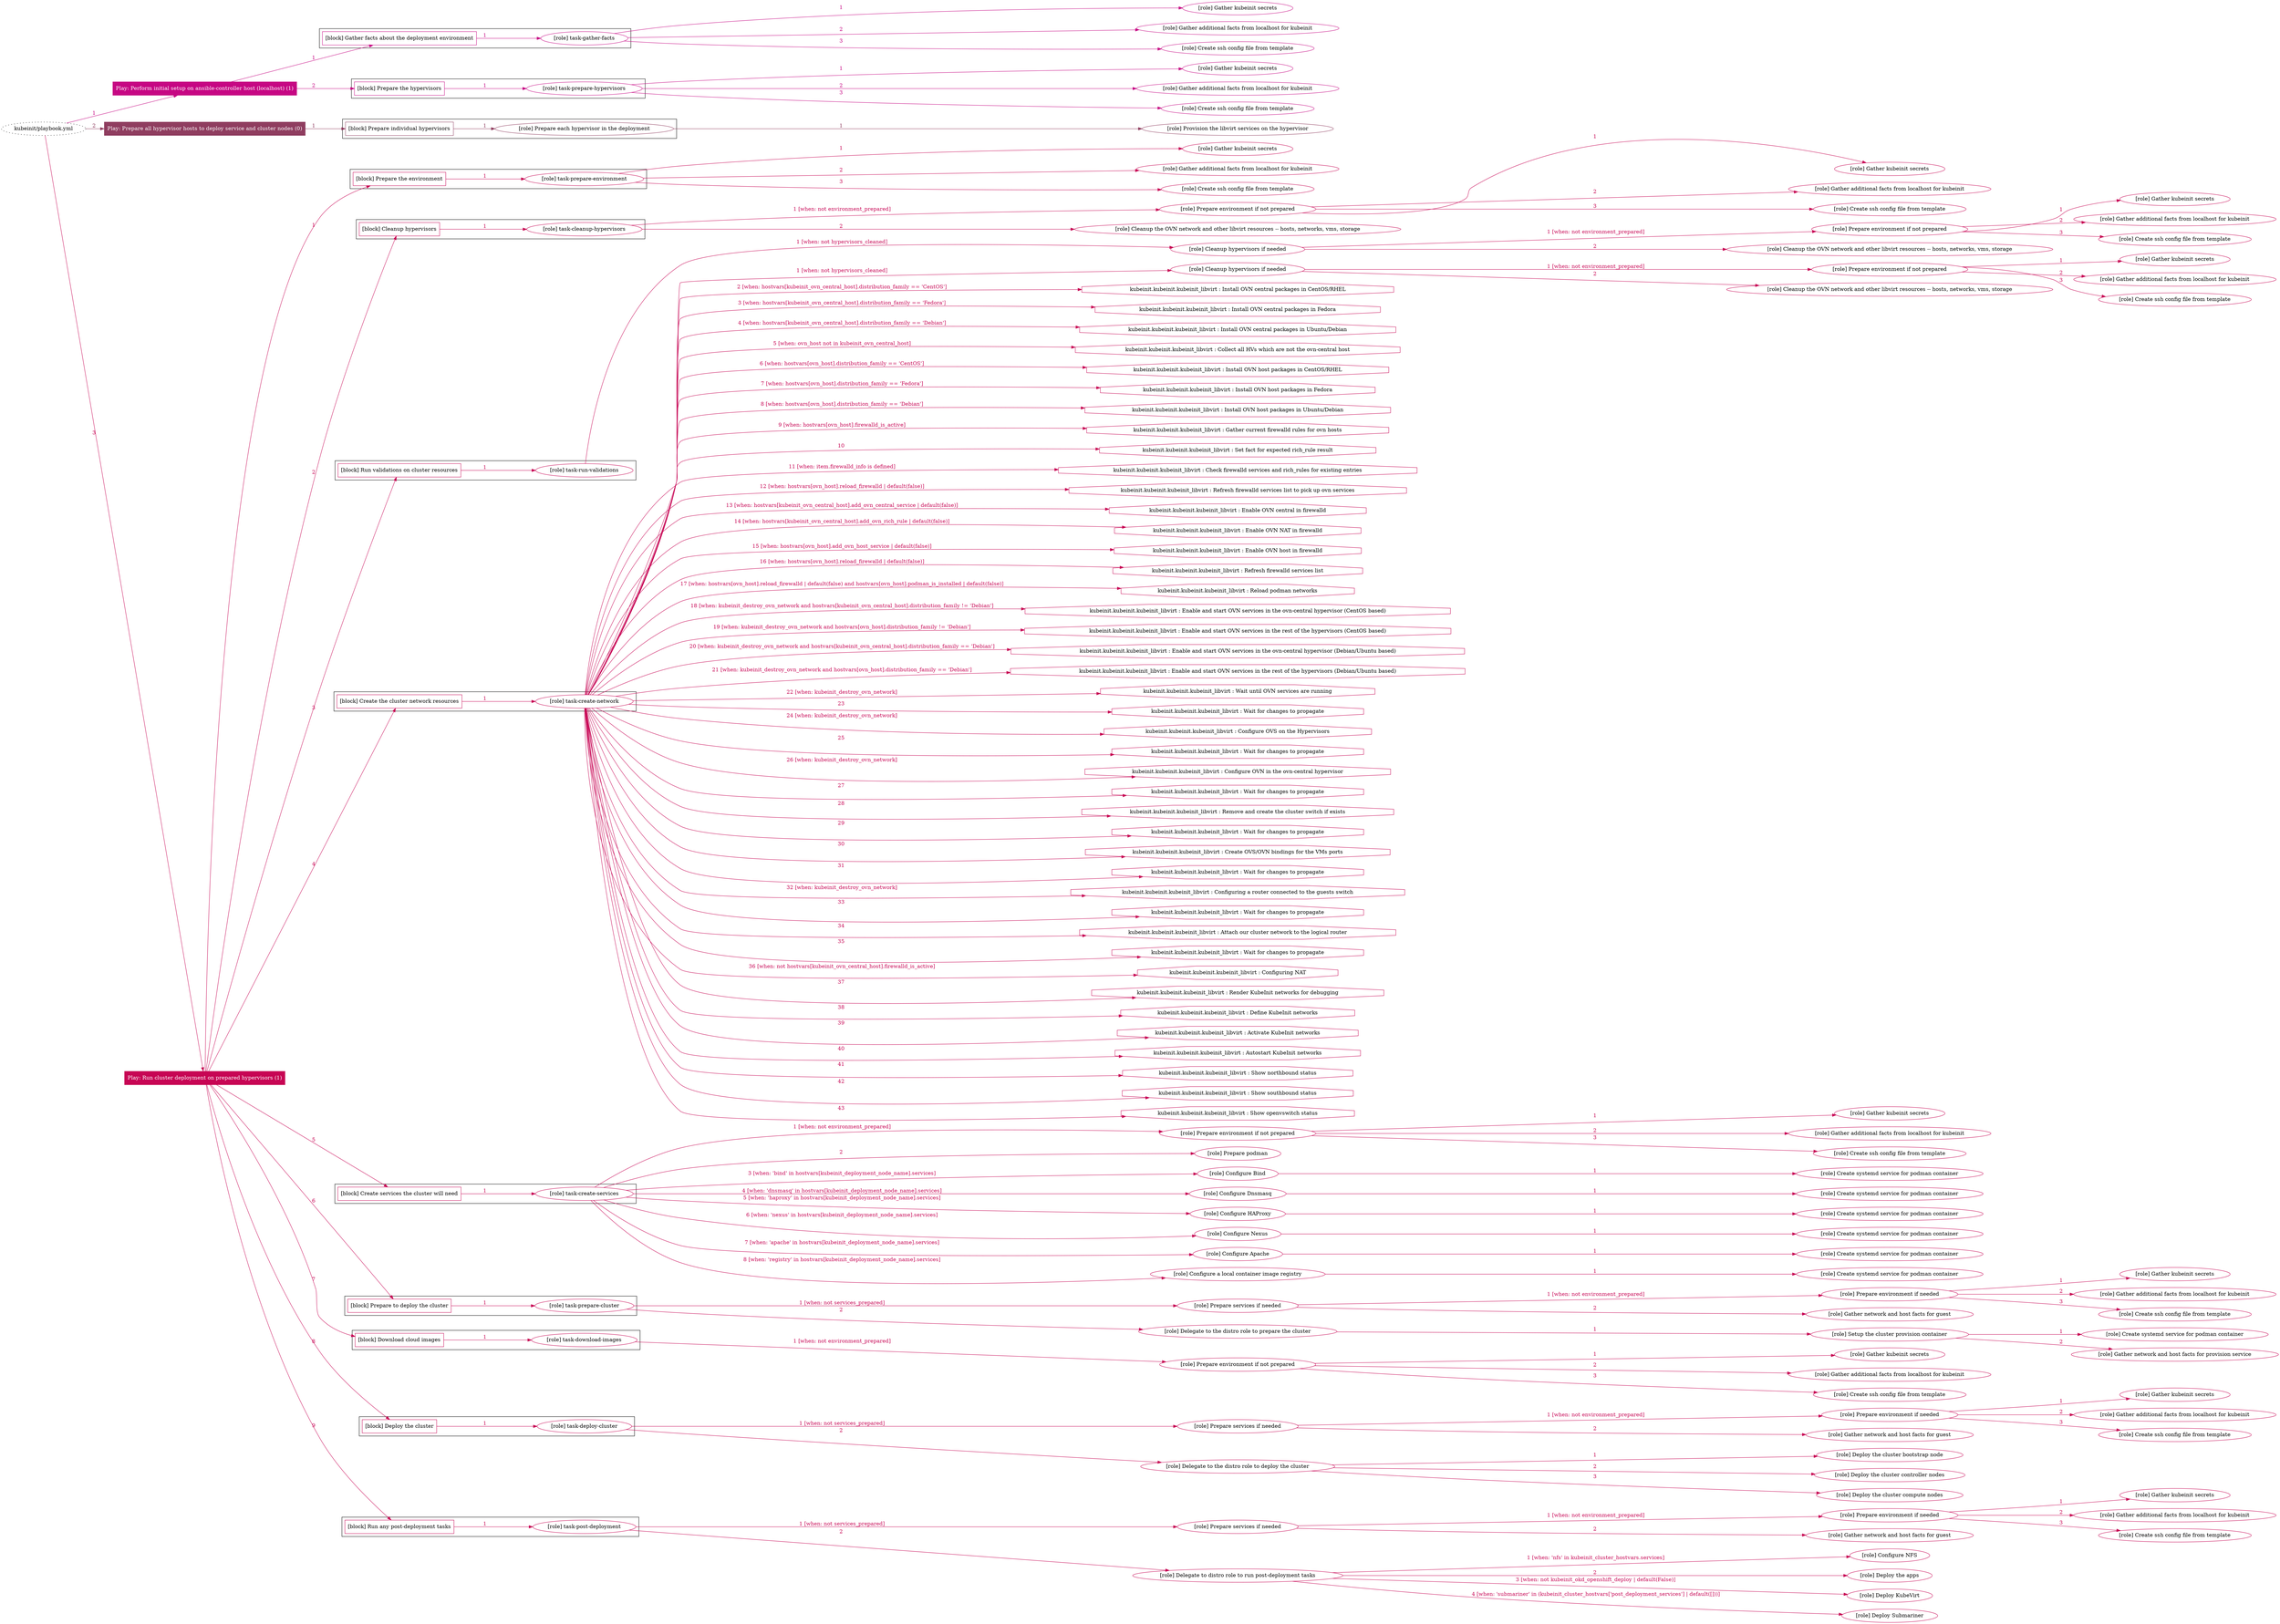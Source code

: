 digraph {
	graph [concentrate=true ordering=in rankdir=LR ratio=fill]
	edge [esep=5 sep=10]
	"kubeinit/playbook.yml" [URL="/home/runner/work/kubeinit/kubeinit/kubeinit/playbook.yml" id=playbook_ac1b9801 style=dotted]
	play_d0b12a57 [label="Play: Perform initial setup on ansible-controller host (localhost) (1)" URL="/home/runner/work/kubeinit/kubeinit/kubeinit/playbook.yml" color="#c60683" fontcolor="#ffffff" id=play_d0b12a57 shape=box style=filled tooltip=localhost]
	"kubeinit/playbook.yml" -> play_d0b12a57 [label="1 " color="#c60683" fontcolor="#c60683" id=edge_84df946f labeltooltip="1 " tooltip="1 "]
	subgraph "Gather kubeinit secrets" {
		role_b77cef1e [label="[role] Gather kubeinit secrets" URL="/home/runner/.ansible/collections/ansible_collections/kubeinit/kubeinit/roles/kubeinit_prepare/tasks/gather_kubeinit_facts.yml" color="#c60683" id=role_b77cef1e tooltip="Gather kubeinit secrets"]
	}
	subgraph "Gather additional facts from localhost for kubeinit" {
		role_5c89a829 [label="[role] Gather additional facts from localhost for kubeinit" URL="/home/runner/.ansible/collections/ansible_collections/kubeinit/kubeinit/roles/kubeinit_prepare/tasks/gather_kubeinit_facts.yml" color="#c60683" id=role_5c89a829 tooltip="Gather additional facts from localhost for kubeinit"]
	}
	subgraph "Create ssh config file from template" {
		role_c2b23705 [label="[role] Create ssh config file from template" URL="/home/runner/.ansible/collections/ansible_collections/kubeinit/kubeinit/roles/kubeinit_prepare/tasks/gather_kubeinit_facts.yml" color="#c60683" id=role_c2b23705 tooltip="Create ssh config file from template"]
	}
	subgraph "task-gather-facts" {
		role_bfc564b8 [label="[role] task-gather-facts" URL="/home/runner/work/kubeinit/kubeinit/kubeinit/playbook.yml" color="#c60683" id=role_bfc564b8 tooltip="task-gather-facts"]
		role_bfc564b8 -> role_b77cef1e [label="1 " color="#c60683" fontcolor="#c60683" id=edge_43caf9cf labeltooltip="1 " tooltip="1 "]
		role_bfc564b8 -> role_5c89a829 [label="2 " color="#c60683" fontcolor="#c60683" id=edge_5a1fa49a labeltooltip="2 " tooltip="2 "]
		role_bfc564b8 -> role_c2b23705 [label="3 " color="#c60683" fontcolor="#c60683" id=edge_e8c2a859 labeltooltip="3 " tooltip="3 "]
	}
	subgraph "Gather kubeinit secrets" {
		role_89b19726 [label="[role] Gather kubeinit secrets" URL="/home/runner/.ansible/collections/ansible_collections/kubeinit/kubeinit/roles/kubeinit_prepare/tasks/gather_kubeinit_facts.yml" color="#c60683" id=role_89b19726 tooltip="Gather kubeinit secrets"]
	}
	subgraph "Gather additional facts from localhost for kubeinit" {
		role_0f21d7bc [label="[role] Gather additional facts from localhost for kubeinit" URL="/home/runner/.ansible/collections/ansible_collections/kubeinit/kubeinit/roles/kubeinit_prepare/tasks/gather_kubeinit_facts.yml" color="#c60683" id=role_0f21d7bc tooltip="Gather additional facts from localhost for kubeinit"]
	}
	subgraph "Create ssh config file from template" {
		role_c80345b7 [label="[role] Create ssh config file from template" URL="/home/runner/.ansible/collections/ansible_collections/kubeinit/kubeinit/roles/kubeinit_prepare/tasks/gather_kubeinit_facts.yml" color="#c60683" id=role_c80345b7 tooltip="Create ssh config file from template"]
	}
	subgraph "task-prepare-hypervisors" {
		role_72e03cfc [label="[role] task-prepare-hypervisors" URL="/home/runner/work/kubeinit/kubeinit/kubeinit/playbook.yml" color="#c60683" id=role_72e03cfc tooltip="task-prepare-hypervisors"]
		role_72e03cfc -> role_89b19726 [label="1 " color="#c60683" fontcolor="#c60683" id=edge_59d12e68 labeltooltip="1 " tooltip="1 "]
		role_72e03cfc -> role_0f21d7bc [label="2 " color="#c60683" fontcolor="#c60683" id=edge_07c539ff labeltooltip="2 " tooltip="2 "]
		role_72e03cfc -> role_c80345b7 [label="3 " color="#c60683" fontcolor="#c60683" id=edge_f49f18ca labeltooltip="3 " tooltip="3 "]
	}
	subgraph "Play: Perform initial setup on ansible-controller host (localhost) (1)" {
		play_d0b12a57 -> block_7f826fd1 [label=1 color="#c60683" fontcolor="#c60683" id=edge_1b9f7bea labeltooltip=1 tooltip=1]
		subgraph cluster_block_7f826fd1 {
			block_7f826fd1 [label="[block] Gather facts about the deployment environment" URL="/home/runner/work/kubeinit/kubeinit/kubeinit/playbook.yml" color="#c60683" id=block_7f826fd1 labeltooltip="Gather facts about the deployment environment" shape=box tooltip="Gather facts about the deployment environment"]
			block_7f826fd1 -> role_bfc564b8 [label="1 " color="#c60683" fontcolor="#c60683" id=edge_f62a1bdd labeltooltip="1 " tooltip="1 "]
		}
		play_d0b12a57 -> block_d531896d [label=2 color="#c60683" fontcolor="#c60683" id=edge_bb837490 labeltooltip=2 tooltip=2]
		subgraph cluster_block_d531896d {
			block_d531896d [label="[block] Prepare the hypervisors" URL="/home/runner/work/kubeinit/kubeinit/kubeinit/playbook.yml" color="#c60683" id=block_d531896d labeltooltip="Prepare the hypervisors" shape=box tooltip="Prepare the hypervisors"]
			block_d531896d -> role_72e03cfc [label="1 " color="#c60683" fontcolor="#c60683" id=edge_401992cf labeltooltip="1 " tooltip="1 "]
		}
	}
	play_b28a6cf7 [label="Play: Prepare all hypervisor hosts to deploy service and cluster nodes (0)" URL="/home/runner/work/kubeinit/kubeinit/kubeinit/playbook.yml" color="#8f3d5f" fontcolor="#ffffff" id=play_b28a6cf7 shape=box style=filled tooltip="Play: Prepare all hypervisor hosts to deploy service and cluster nodes (0)"]
	"kubeinit/playbook.yml" -> play_b28a6cf7 [label="2 " color="#8f3d5f" fontcolor="#8f3d5f" id=edge_8a36cde3 labeltooltip="2 " tooltip="2 "]
	subgraph "Provision the libvirt services on the hypervisor" {
		role_4ad8f46b [label="[role] Provision the libvirt services on the hypervisor" URL="/home/runner/.ansible/collections/ansible_collections/kubeinit/kubeinit/roles/kubeinit_prepare/tasks/prepare_hypervisor.yml" color="#8f3d5f" id=role_4ad8f46b tooltip="Provision the libvirt services on the hypervisor"]
	}
	subgraph "Prepare each hypervisor in the deployment" {
		role_417291c7 [label="[role] Prepare each hypervisor in the deployment" URL="/home/runner/work/kubeinit/kubeinit/kubeinit/playbook.yml" color="#8f3d5f" id=role_417291c7 tooltip="Prepare each hypervisor in the deployment"]
		role_417291c7 -> role_4ad8f46b [label="1 " color="#8f3d5f" fontcolor="#8f3d5f" id=edge_caa7286b labeltooltip="1 " tooltip="1 "]
	}
	subgraph "Play: Prepare all hypervisor hosts to deploy service and cluster nodes (0)" {
		play_b28a6cf7 -> block_b0e48336 [label=1 color="#8f3d5f" fontcolor="#8f3d5f" id=edge_f387224c labeltooltip=1 tooltip=1]
		subgraph cluster_block_b0e48336 {
			block_b0e48336 [label="[block] Prepare individual hypervisors" URL="/home/runner/work/kubeinit/kubeinit/kubeinit/playbook.yml" color="#8f3d5f" id=block_b0e48336 labeltooltip="Prepare individual hypervisors" shape=box tooltip="Prepare individual hypervisors"]
			block_b0e48336 -> role_417291c7 [label="1 " color="#8f3d5f" fontcolor="#8f3d5f" id=edge_eca91053 labeltooltip="1 " tooltip="1 "]
		}
	}
	play_51edae7b [label="Play: Run cluster deployment on prepared hypervisors (1)" URL="/home/runner/work/kubeinit/kubeinit/kubeinit/playbook.yml" color="#c70554" fontcolor="#ffffff" id=play_51edae7b shape=box style=filled tooltip=localhost]
	"kubeinit/playbook.yml" -> play_51edae7b [label="3 " color="#c70554" fontcolor="#c70554" id=edge_1b54b485 labeltooltip="3 " tooltip="3 "]
	subgraph "Gather kubeinit secrets" {
		role_f9e29bc7 [label="[role] Gather kubeinit secrets" URL="/home/runner/.ansible/collections/ansible_collections/kubeinit/kubeinit/roles/kubeinit_prepare/tasks/gather_kubeinit_facts.yml" color="#c70554" id=role_f9e29bc7 tooltip="Gather kubeinit secrets"]
	}
	subgraph "Gather additional facts from localhost for kubeinit" {
		role_4858013f [label="[role] Gather additional facts from localhost for kubeinit" URL="/home/runner/.ansible/collections/ansible_collections/kubeinit/kubeinit/roles/kubeinit_prepare/tasks/gather_kubeinit_facts.yml" color="#c70554" id=role_4858013f tooltip="Gather additional facts from localhost for kubeinit"]
	}
	subgraph "Create ssh config file from template" {
		role_a7b6047c [label="[role] Create ssh config file from template" URL="/home/runner/.ansible/collections/ansible_collections/kubeinit/kubeinit/roles/kubeinit_prepare/tasks/gather_kubeinit_facts.yml" color="#c70554" id=role_a7b6047c tooltip="Create ssh config file from template"]
	}
	subgraph "task-prepare-environment" {
		role_c6cb273f [label="[role] task-prepare-environment" URL="/home/runner/work/kubeinit/kubeinit/kubeinit/playbook.yml" color="#c70554" id=role_c6cb273f tooltip="task-prepare-environment"]
		role_c6cb273f -> role_f9e29bc7 [label="1 " color="#c70554" fontcolor="#c70554" id=edge_d8c02baa labeltooltip="1 " tooltip="1 "]
		role_c6cb273f -> role_4858013f [label="2 " color="#c70554" fontcolor="#c70554" id=edge_43812595 labeltooltip="2 " tooltip="2 "]
		role_c6cb273f -> role_a7b6047c [label="3 " color="#c70554" fontcolor="#c70554" id=edge_e14b9b0d labeltooltip="3 " tooltip="3 "]
	}
	subgraph "Gather kubeinit secrets" {
		role_ed278f45 [label="[role] Gather kubeinit secrets" URL="/home/runner/.ansible/collections/ansible_collections/kubeinit/kubeinit/roles/kubeinit_prepare/tasks/gather_kubeinit_facts.yml" color="#c70554" id=role_ed278f45 tooltip="Gather kubeinit secrets"]
	}
	subgraph "Gather additional facts from localhost for kubeinit" {
		role_c1c32c46 [label="[role] Gather additional facts from localhost for kubeinit" URL="/home/runner/.ansible/collections/ansible_collections/kubeinit/kubeinit/roles/kubeinit_prepare/tasks/gather_kubeinit_facts.yml" color="#c70554" id=role_c1c32c46 tooltip="Gather additional facts from localhost for kubeinit"]
	}
	subgraph "Create ssh config file from template" {
		role_8908bc00 [label="[role] Create ssh config file from template" URL="/home/runner/.ansible/collections/ansible_collections/kubeinit/kubeinit/roles/kubeinit_prepare/tasks/gather_kubeinit_facts.yml" color="#c70554" id=role_8908bc00 tooltip="Create ssh config file from template"]
	}
	subgraph "Prepare environment if not prepared" {
		role_f2e4691a [label="[role] Prepare environment if not prepared" URL="/home/runner/.ansible/collections/ansible_collections/kubeinit/kubeinit/roles/kubeinit_prepare/tasks/cleanup_hypervisors.yml" color="#c70554" id=role_f2e4691a tooltip="Prepare environment if not prepared"]
		role_f2e4691a -> role_ed278f45 [label="1 " color="#c70554" fontcolor="#c70554" id=edge_62883d76 labeltooltip="1 " tooltip="1 "]
		role_f2e4691a -> role_c1c32c46 [label="2 " color="#c70554" fontcolor="#c70554" id=edge_d3e626c9 labeltooltip="2 " tooltip="2 "]
		role_f2e4691a -> role_8908bc00 [label="3 " color="#c70554" fontcolor="#c70554" id=edge_b57d80d1 labeltooltip="3 " tooltip="3 "]
	}
	subgraph "Cleanup the OVN network and other libvirt resources -- hosts, networks, vms, storage" {
		role_f7b16402 [label="[role] Cleanup the OVN network and other libvirt resources -- hosts, networks, vms, storage" URL="/home/runner/.ansible/collections/ansible_collections/kubeinit/kubeinit/roles/kubeinit_prepare/tasks/cleanup_hypervisors.yml" color="#c70554" id=role_f7b16402 tooltip="Cleanup the OVN network and other libvirt resources -- hosts, networks, vms, storage"]
	}
	subgraph "task-cleanup-hypervisors" {
		role_e0145a34 [label="[role] task-cleanup-hypervisors" URL="/home/runner/work/kubeinit/kubeinit/kubeinit/playbook.yml" color="#c70554" id=role_e0145a34 tooltip="task-cleanup-hypervisors"]
		role_e0145a34 -> role_f2e4691a [label="1 [when: not environment_prepared]" color="#c70554" fontcolor="#c70554" id=edge_1679625d labeltooltip="1 [when: not environment_prepared]" tooltip="1 [when: not environment_prepared]"]
		role_e0145a34 -> role_f7b16402 [label="2 " color="#c70554" fontcolor="#c70554" id=edge_c3ab56f5 labeltooltip="2 " tooltip="2 "]
	}
	subgraph "Gather kubeinit secrets" {
		role_881dd644 [label="[role] Gather kubeinit secrets" URL="/home/runner/.ansible/collections/ansible_collections/kubeinit/kubeinit/roles/kubeinit_prepare/tasks/gather_kubeinit_facts.yml" color="#c70554" id=role_881dd644 tooltip="Gather kubeinit secrets"]
	}
	subgraph "Gather additional facts from localhost for kubeinit" {
		role_7929f843 [label="[role] Gather additional facts from localhost for kubeinit" URL="/home/runner/.ansible/collections/ansible_collections/kubeinit/kubeinit/roles/kubeinit_prepare/tasks/gather_kubeinit_facts.yml" color="#c70554" id=role_7929f843 tooltip="Gather additional facts from localhost for kubeinit"]
	}
	subgraph "Create ssh config file from template" {
		role_4b21cb4e [label="[role] Create ssh config file from template" URL="/home/runner/.ansible/collections/ansible_collections/kubeinit/kubeinit/roles/kubeinit_prepare/tasks/gather_kubeinit_facts.yml" color="#c70554" id=role_4b21cb4e tooltip="Create ssh config file from template"]
	}
	subgraph "Prepare environment if not prepared" {
		role_14af357c [label="[role] Prepare environment if not prepared" URL="/home/runner/.ansible/collections/ansible_collections/kubeinit/kubeinit/roles/kubeinit_prepare/tasks/cleanup_hypervisors.yml" color="#c70554" id=role_14af357c tooltip="Prepare environment if not prepared"]
		role_14af357c -> role_881dd644 [label="1 " color="#c70554" fontcolor="#c70554" id=edge_3d001f6c labeltooltip="1 " tooltip="1 "]
		role_14af357c -> role_7929f843 [label="2 " color="#c70554" fontcolor="#c70554" id=edge_d415285a labeltooltip="2 " tooltip="2 "]
		role_14af357c -> role_4b21cb4e [label="3 " color="#c70554" fontcolor="#c70554" id=edge_d1a86d43 labeltooltip="3 " tooltip="3 "]
	}
	subgraph "Cleanup the OVN network and other libvirt resources -- hosts, networks, vms, storage" {
		role_1fd8ff53 [label="[role] Cleanup the OVN network and other libvirt resources -- hosts, networks, vms, storage" URL="/home/runner/.ansible/collections/ansible_collections/kubeinit/kubeinit/roles/kubeinit_prepare/tasks/cleanup_hypervisors.yml" color="#c70554" id=role_1fd8ff53 tooltip="Cleanup the OVN network and other libvirt resources -- hosts, networks, vms, storage"]
	}
	subgraph "Cleanup hypervisors if needed" {
		role_5c3b9816 [label="[role] Cleanup hypervisors if needed" URL="/home/runner/.ansible/collections/ansible_collections/kubeinit/kubeinit/roles/kubeinit_validations/tasks/main.yml" color="#c70554" id=role_5c3b9816 tooltip="Cleanup hypervisors if needed"]
		role_5c3b9816 -> role_14af357c [label="1 [when: not environment_prepared]" color="#c70554" fontcolor="#c70554" id=edge_36b4b911 labeltooltip="1 [when: not environment_prepared]" tooltip="1 [when: not environment_prepared]"]
		role_5c3b9816 -> role_1fd8ff53 [label="2 " color="#c70554" fontcolor="#c70554" id=edge_168c3e55 labeltooltip="2 " tooltip="2 "]
	}
	subgraph "task-run-validations" {
		role_3dff344a [label="[role] task-run-validations" URL="/home/runner/work/kubeinit/kubeinit/kubeinit/playbook.yml" color="#c70554" id=role_3dff344a tooltip="task-run-validations"]
		role_3dff344a -> role_5c3b9816 [label="1 [when: not hypervisors_cleaned]" color="#c70554" fontcolor="#c70554" id=edge_285e5ac5 labeltooltip="1 [when: not hypervisors_cleaned]" tooltip="1 [when: not hypervisors_cleaned]"]
	}
	subgraph "Gather kubeinit secrets" {
		role_d89e9009 [label="[role] Gather kubeinit secrets" URL="/home/runner/.ansible/collections/ansible_collections/kubeinit/kubeinit/roles/kubeinit_prepare/tasks/gather_kubeinit_facts.yml" color="#c70554" id=role_d89e9009 tooltip="Gather kubeinit secrets"]
	}
	subgraph "Gather additional facts from localhost for kubeinit" {
		role_54be5bf7 [label="[role] Gather additional facts from localhost for kubeinit" URL="/home/runner/.ansible/collections/ansible_collections/kubeinit/kubeinit/roles/kubeinit_prepare/tasks/gather_kubeinit_facts.yml" color="#c70554" id=role_54be5bf7 tooltip="Gather additional facts from localhost for kubeinit"]
	}
	subgraph "Create ssh config file from template" {
		role_68cc4a28 [label="[role] Create ssh config file from template" URL="/home/runner/.ansible/collections/ansible_collections/kubeinit/kubeinit/roles/kubeinit_prepare/tasks/gather_kubeinit_facts.yml" color="#c70554" id=role_68cc4a28 tooltip="Create ssh config file from template"]
	}
	subgraph "Prepare environment if not prepared" {
		role_4d0164c6 [label="[role] Prepare environment if not prepared" URL="/home/runner/.ansible/collections/ansible_collections/kubeinit/kubeinit/roles/kubeinit_prepare/tasks/cleanup_hypervisors.yml" color="#c70554" id=role_4d0164c6 tooltip="Prepare environment if not prepared"]
		role_4d0164c6 -> role_d89e9009 [label="1 " color="#c70554" fontcolor="#c70554" id=edge_eaaf41ca labeltooltip="1 " tooltip="1 "]
		role_4d0164c6 -> role_54be5bf7 [label="2 " color="#c70554" fontcolor="#c70554" id=edge_2a5bff06 labeltooltip="2 " tooltip="2 "]
		role_4d0164c6 -> role_68cc4a28 [label="3 " color="#c70554" fontcolor="#c70554" id=edge_a43a03b0 labeltooltip="3 " tooltip="3 "]
	}
	subgraph "Cleanup the OVN network and other libvirt resources -- hosts, networks, vms, storage" {
		role_a72fbec3 [label="[role] Cleanup the OVN network and other libvirt resources -- hosts, networks, vms, storage" URL="/home/runner/.ansible/collections/ansible_collections/kubeinit/kubeinit/roles/kubeinit_prepare/tasks/cleanup_hypervisors.yml" color="#c70554" id=role_a72fbec3 tooltip="Cleanup the OVN network and other libvirt resources -- hosts, networks, vms, storage"]
	}
	subgraph "Cleanup hypervisors if needed" {
		role_22ab6ad5 [label="[role] Cleanup hypervisors if needed" URL="/home/runner/.ansible/collections/ansible_collections/kubeinit/kubeinit/roles/kubeinit_libvirt/tasks/create_network.yml" color="#c70554" id=role_22ab6ad5 tooltip="Cleanup hypervisors if needed"]
		role_22ab6ad5 -> role_4d0164c6 [label="1 [when: not environment_prepared]" color="#c70554" fontcolor="#c70554" id=edge_33d8f331 labeltooltip="1 [when: not environment_prepared]" tooltip="1 [when: not environment_prepared]"]
		role_22ab6ad5 -> role_a72fbec3 [label="2 " color="#c70554" fontcolor="#c70554" id=edge_f15847b2 labeltooltip="2 " tooltip="2 "]
	}
	subgraph "task-create-network" {
		role_e157d1ea [label="[role] task-create-network" URL="/home/runner/work/kubeinit/kubeinit/kubeinit/playbook.yml" color="#c70554" id=role_e157d1ea tooltip="task-create-network"]
		role_e157d1ea -> role_22ab6ad5 [label="1 [when: not hypervisors_cleaned]" color="#c70554" fontcolor="#c70554" id=edge_bacfb91f labeltooltip="1 [when: not hypervisors_cleaned]" tooltip="1 [when: not hypervisors_cleaned]"]
		task_057c9827 [label="kubeinit.kubeinit.kubeinit_libvirt : Install OVN central packages in CentOS/RHEL" URL="/home/runner/.ansible/collections/ansible_collections/kubeinit/kubeinit/roles/kubeinit_libvirt/tasks/create_network.yml" color="#c70554" id=task_057c9827 shape=octagon tooltip="kubeinit.kubeinit.kubeinit_libvirt : Install OVN central packages in CentOS/RHEL"]
		role_e157d1ea -> task_057c9827 [label="2 [when: hostvars[kubeinit_ovn_central_host].distribution_family == 'CentOS']" color="#c70554" fontcolor="#c70554" id=edge_ef1a7214 labeltooltip="2 [when: hostvars[kubeinit_ovn_central_host].distribution_family == 'CentOS']" tooltip="2 [when: hostvars[kubeinit_ovn_central_host].distribution_family == 'CentOS']"]
		task_49d9dc42 [label="kubeinit.kubeinit.kubeinit_libvirt : Install OVN central packages in Fedora" URL="/home/runner/.ansible/collections/ansible_collections/kubeinit/kubeinit/roles/kubeinit_libvirt/tasks/create_network.yml" color="#c70554" id=task_49d9dc42 shape=octagon tooltip="kubeinit.kubeinit.kubeinit_libvirt : Install OVN central packages in Fedora"]
		role_e157d1ea -> task_49d9dc42 [label="3 [when: hostvars[kubeinit_ovn_central_host].distribution_family == 'Fedora']" color="#c70554" fontcolor="#c70554" id=edge_fb27b77b labeltooltip="3 [when: hostvars[kubeinit_ovn_central_host].distribution_family == 'Fedora']" tooltip="3 [when: hostvars[kubeinit_ovn_central_host].distribution_family == 'Fedora']"]
		task_f6319ddf [label="kubeinit.kubeinit.kubeinit_libvirt : Install OVN central packages in Ubuntu/Debian" URL="/home/runner/.ansible/collections/ansible_collections/kubeinit/kubeinit/roles/kubeinit_libvirt/tasks/create_network.yml" color="#c70554" id=task_f6319ddf shape=octagon tooltip="kubeinit.kubeinit.kubeinit_libvirt : Install OVN central packages in Ubuntu/Debian"]
		role_e157d1ea -> task_f6319ddf [label="4 [when: hostvars[kubeinit_ovn_central_host].distribution_family == 'Debian']" color="#c70554" fontcolor="#c70554" id=edge_0eceeb49 labeltooltip="4 [when: hostvars[kubeinit_ovn_central_host].distribution_family == 'Debian']" tooltip="4 [when: hostvars[kubeinit_ovn_central_host].distribution_family == 'Debian']"]
		task_c387cd94 [label="kubeinit.kubeinit.kubeinit_libvirt : Collect all HVs which are not the ovn-central host" URL="/home/runner/.ansible/collections/ansible_collections/kubeinit/kubeinit/roles/kubeinit_libvirt/tasks/create_network.yml" color="#c70554" id=task_c387cd94 shape=octagon tooltip="kubeinit.kubeinit.kubeinit_libvirt : Collect all HVs which are not the ovn-central host"]
		role_e157d1ea -> task_c387cd94 [label="5 [when: ovn_host not in kubeinit_ovn_central_host]" color="#c70554" fontcolor="#c70554" id=edge_e25719d9 labeltooltip="5 [when: ovn_host not in kubeinit_ovn_central_host]" tooltip="5 [when: ovn_host not in kubeinit_ovn_central_host]"]
		task_4b7da789 [label="kubeinit.kubeinit.kubeinit_libvirt : Install OVN host packages in CentOS/RHEL" URL="/home/runner/.ansible/collections/ansible_collections/kubeinit/kubeinit/roles/kubeinit_libvirt/tasks/create_network.yml" color="#c70554" id=task_4b7da789 shape=octagon tooltip="kubeinit.kubeinit.kubeinit_libvirt : Install OVN host packages in CentOS/RHEL"]
		role_e157d1ea -> task_4b7da789 [label="6 [when: hostvars[ovn_host].distribution_family == 'CentOS']" color="#c70554" fontcolor="#c70554" id=edge_4ba06065 labeltooltip="6 [when: hostvars[ovn_host].distribution_family == 'CentOS']" tooltip="6 [when: hostvars[ovn_host].distribution_family == 'CentOS']"]
		task_166640ca [label="kubeinit.kubeinit.kubeinit_libvirt : Install OVN host packages in Fedora" URL="/home/runner/.ansible/collections/ansible_collections/kubeinit/kubeinit/roles/kubeinit_libvirt/tasks/create_network.yml" color="#c70554" id=task_166640ca shape=octagon tooltip="kubeinit.kubeinit.kubeinit_libvirt : Install OVN host packages in Fedora"]
		role_e157d1ea -> task_166640ca [label="7 [when: hostvars[ovn_host].distribution_family == 'Fedora']" color="#c70554" fontcolor="#c70554" id=edge_14a192ec labeltooltip="7 [when: hostvars[ovn_host].distribution_family == 'Fedora']" tooltip="7 [when: hostvars[ovn_host].distribution_family == 'Fedora']"]
		task_ffb3b45c [label="kubeinit.kubeinit.kubeinit_libvirt : Install OVN host packages in Ubuntu/Debian" URL="/home/runner/.ansible/collections/ansible_collections/kubeinit/kubeinit/roles/kubeinit_libvirt/tasks/create_network.yml" color="#c70554" id=task_ffb3b45c shape=octagon tooltip="kubeinit.kubeinit.kubeinit_libvirt : Install OVN host packages in Ubuntu/Debian"]
		role_e157d1ea -> task_ffb3b45c [label="8 [when: hostvars[ovn_host].distribution_family == 'Debian']" color="#c70554" fontcolor="#c70554" id=edge_23b15b32 labeltooltip="8 [when: hostvars[ovn_host].distribution_family == 'Debian']" tooltip="8 [when: hostvars[ovn_host].distribution_family == 'Debian']"]
		task_527505d4 [label="kubeinit.kubeinit.kubeinit_libvirt : Gather current firewalld rules for ovn hosts" URL="/home/runner/.ansible/collections/ansible_collections/kubeinit/kubeinit/roles/kubeinit_libvirt/tasks/create_network.yml" color="#c70554" id=task_527505d4 shape=octagon tooltip="kubeinit.kubeinit.kubeinit_libvirt : Gather current firewalld rules for ovn hosts"]
		role_e157d1ea -> task_527505d4 [label="9 [when: hostvars[ovn_host].firewalld_is_active]" color="#c70554" fontcolor="#c70554" id=edge_7f33c613 labeltooltip="9 [when: hostvars[ovn_host].firewalld_is_active]" tooltip="9 [when: hostvars[ovn_host].firewalld_is_active]"]
		task_dc30a791 [label="kubeinit.kubeinit.kubeinit_libvirt : Set fact for expected rich_rule result" URL="/home/runner/.ansible/collections/ansible_collections/kubeinit/kubeinit/roles/kubeinit_libvirt/tasks/create_network.yml" color="#c70554" id=task_dc30a791 shape=octagon tooltip="kubeinit.kubeinit.kubeinit_libvirt : Set fact for expected rich_rule result"]
		role_e157d1ea -> task_dc30a791 [label="10 " color="#c70554" fontcolor="#c70554" id=edge_be3d3e77 labeltooltip="10 " tooltip="10 "]
		task_9501f83a [label="kubeinit.kubeinit.kubeinit_libvirt : Check firewalld services and rich_rules for existing entries" URL="/home/runner/.ansible/collections/ansible_collections/kubeinit/kubeinit/roles/kubeinit_libvirt/tasks/create_network.yml" color="#c70554" id=task_9501f83a shape=octagon tooltip="kubeinit.kubeinit.kubeinit_libvirt : Check firewalld services and rich_rules for existing entries"]
		role_e157d1ea -> task_9501f83a [label="11 [when: item.firewalld_info is defined]" color="#c70554" fontcolor="#c70554" id=edge_70e9fe87 labeltooltip="11 [when: item.firewalld_info is defined]" tooltip="11 [when: item.firewalld_info is defined]"]
		task_d0282f17 [label="kubeinit.kubeinit.kubeinit_libvirt : Refresh firewalld services list to pick up ovn services" URL="/home/runner/.ansible/collections/ansible_collections/kubeinit/kubeinit/roles/kubeinit_libvirt/tasks/create_network.yml" color="#c70554" id=task_d0282f17 shape=octagon tooltip="kubeinit.kubeinit.kubeinit_libvirt : Refresh firewalld services list to pick up ovn services"]
		role_e157d1ea -> task_d0282f17 [label="12 [when: hostvars[ovn_host].reload_firewalld | default(false)]" color="#c70554" fontcolor="#c70554" id=edge_85d9cc05 labeltooltip="12 [when: hostvars[ovn_host].reload_firewalld | default(false)]" tooltip="12 [when: hostvars[ovn_host].reload_firewalld | default(false)]"]
		task_6f4027a3 [label="kubeinit.kubeinit.kubeinit_libvirt : Enable OVN central in firewalld" URL="/home/runner/.ansible/collections/ansible_collections/kubeinit/kubeinit/roles/kubeinit_libvirt/tasks/create_network.yml" color="#c70554" id=task_6f4027a3 shape=octagon tooltip="kubeinit.kubeinit.kubeinit_libvirt : Enable OVN central in firewalld"]
		role_e157d1ea -> task_6f4027a3 [label="13 [when: hostvars[kubeinit_ovn_central_host].add_ovn_central_service | default(false)]" color="#c70554" fontcolor="#c70554" id=edge_c0e8b52e labeltooltip="13 [when: hostvars[kubeinit_ovn_central_host].add_ovn_central_service | default(false)]" tooltip="13 [when: hostvars[kubeinit_ovn_central_host].add_ovn_central_service | default(false)]"]
		task_e42b5844 [label="kubeinit.kubeinit.kubeinit_libvirt : Enable OVN NAT in firewalld" URL="/home/runner/.ansible/collections/ansible_collections/kubeinit/kubeinit/roles/kubeinit_libvirt/tasks/create_network.yml" color="#c70554" id=task_e42b5844 shape=octagon tooltip="kubeinit.kubeinit.kubeinit_libvirt : Enable OVN NAT in firewalld"]
		role_e157d1ea -> task_e42b5844 [label="14 [when: hostvars[kubeinit_ovn_central_host].add_ovn_rich_rule | default(false)]" color="#c70554" fontcolor="#c70554" id=edge_9984a208 labeltooltip="14 [when: hostvars[kubeinit_ovn_central_host].add_ovn_rich_rule | default(false)]" tooltip="14 [when: hostvars[kubeinit_ovn_central_host].add_ovn_rich_rule | default(false)]"]
		task_8be60b7f [label="kubeinit.kubeinit.kubeinit_libvirt : Enable OVN host in firewalld" URL="/home/runner/.ansible/collections/ansible_collections/kubeinit/kubeinit/roles/kubeinit_libvirt/tasks/create_network.yml" color="#c70554" id=task_8be60b7f shape=octagon tooltip="kubeinit.kubeinit.kubeinit_libvirt : Enable OVN host in firewalld"]
		role_e157d1ea -> task_8be60b7f [label="15 [when: hostvars[ovn_host].add_ovn_host_service | default(false)]" color="#c70554" fontcolor="#c70554" id=edge_069f377c labeltooltip="15 [when: hostvars[ovn_host].add_ovn_host_service | default(false)]" tooltip="15 [when: hostvars[ovn_host].add_ovn_host_service | default(false)]"]
		task_7ffb8839 [label="kubeinit.kubeinit.kubeinit_libvirt : Refresh firewalld services list" URL="/home/runner/.ansible/collections/ansible_collections/kubeinit/kubeinit/roles/kubeinit_libvirt/tasks/create_network.yml" color="#c70554" id=task_7ffb8839 shape=octagon tooltip="kubeinit.kubeinit.kubeinit_libvirt : Refresh firewalld services list"]
		role_e157d1ea -> task_7ffb8839 [label="16 [when: hostvars[ovn_host].reload_firewalld | default(false)]" color="#c70554" fontcolor="#c70554" id=edge_2a6c828f labeltooltip="16 [when: hostvars[ovn_host].reload_firewalld | default(false)]" tooltip="16 [when: hostvars[ovn_host].reload_firewalld | default(false)]"]
		task_613a3419 [label="kubeinit.kubeinit.kubeinit_libvirt : Reload podman networks" URL="/home/runner/.ansible/collections/ansible_collections/kubeinit/kubeinit/roles/kubeinit_libvirt/tasks/create_network.yml" color="#c70554" id=task_613a3419 shape=octagon tooltip="kubeinit.kubeinit.kubeinit_libvirt : Reload podman networks"]
		role_e157d1ea -> task_613a3419 [label="17 [when: hostvars[ovn_host].reload_firewalld | default(false) and hostvars[ovn_host].podman_is_installed | default(false)]" color="#c70554" fontcolor="#c70554" id=edge_c3b2d8e1 labeltooltip="17 [when: hostvars[ovn_host].reload_firewalld | default(false) and hostvars[ovn_host].podman_is_installed | default(false)]" tooltip="17 [when: hostvars[ovn_host].reload_firewalld | default(false) and hostvars[ovn_host].podman_is_installed | default(false)]"]
		task_caf7d795 [label="kubeinit.kubeinit.kubeinit_libvirt : Enable and start OVN services in the ovn-central hypervisor (CentOS based)" URL="/home/runner/.ansible/collections/ansible_collections/kubeinit/kubeinit/roles/kubeinit_libvirt/tasks/create_network.yml" color="#c70554" id=task_caf7d795 shape=octagon tooltip="kubeinit.kubeinit.kubeinit_libvirt : Enable and start OVN services in the ovn-central hypervisor (CentOS based)"]
		role_e157d1ea -> task_caf7d795 [label="18 [when: kubeinit_destroy_ovn_network and hostvars[kubeinit_ovn_central_host].distribution_family != 'Debian']" color="#c70554" fontcolor="#c70554" id=edge_538e91d1 labeltooltip="18 [when: kubeinit_destroy_ovn_network and hostvars[kubeinit_ovn_central_host].distribution_family != 'Debian']" tooltip="18 [when: kubeinit_destroy_ovn_network and hostvars[kubeinit_ovn_central_host].distribution_family != 'Debian']"]
		task_d8f39d69 [label="kubeinit.kubeinit.kubeinit_libvirt : Enable and start OVN services in the rest of the hypervisors (CentOS based)" URL="/home/runner/.ansible/collections/ansible_collections/kubeinit/kubeinit/roles/kubeinit_libvirt/tasks/create_network.yml" color="#c70554" id=task_d8f39d69 shape=octagon tooltip="kubeinit.kubeinit.kubeinit_libvirt : Enable and start OVN services in the rest of the hypervisors (CentOS based)"]
		role_e157d1ea -> task_d8f39d69 [label="19 [when: kubeinit_destroy_ovn_network and hostvars[ovn_host].distribution_family != 'Debian']" color="#c70554" fontcolor="#c70554" id=edge_7f7469a9 labeltooltip="19 [when: kubeinit_destroy_ovn_network and hostvars[ovn_host].distribution_family != 'Debian']" tooltip="19 [when: kubeinit_destroy_ovn_network and hostvars[ovn_host].distribution_family != 'Debian']"]
		task_dbecae62 [label="kubeinit.kubeinit.kubeinit_libvirt : Enable and start OVN services in the ovn-central hypervisor (Debian/Ubuntu based)" URL="/home/runner/.ansible/collections/ansible_collections/kubeinit/kubeinit/roles/kubeinit_libvirt/tasks/create_network.yml" color="#c70554" id=task_dbecae62 shape=octagon tooltip="kubeinit.kubeinit.kubeinit_libvirt : Enable and start OVN services in the ovn-central hypervisor (Debian/Ubuntu based)"]
		role_e157d1ea -> task_dbecae62 [label="20 [when: kubeinit_destroy_ovn_network and hostvars[kubeinit_ovn_central_host].distribution_family == 'Debian']" color="#c70554" fontcolor="#c70554" id=edge_cec2eb2a labeltooltip="20 [when: kubeinit_destroy_ovn_network and hostvars[kubeinit_ovn_central_host].distribution_family == 'Debian']" tooltip="20 [when: kubeinit_destroy_ovn_network and hostvars[kubeinit_ovn_central_host].distribution_family == 'Debian']"]
		task_e2e03976 [label="kubeinit.kubeinit.kubeinit_libvirt : Enable and start OVN services in the rest of the hypervisors (Debian/Ubuntu based)" URL="/home/runner/.ansible/collections/ansible_collections/kubeinit/kubeinit/roles/kubeinit_libvirt/tasks/create_network.yml" color="#c70554" id=task_e2e03976 shape=octagon tooltip="kubeinit.kubeinit.kubeinit_libvirt : Enable and start OVN services in the rest of the hypervisors (Debian/Ubuntu based)"]
		role_e157d1ea -> task_e2e03976 [label="21 [when: kubeinit_destroy_ovn_network and hostvars[ovn_host].distribution_family == 'Debian']" color="#c70554" fontcolor="#c70554" id=edge_6500d330 labeltooltip="21 [when: kubeinit_destroy_ovn_network and hostvars[ovn_host].distribution_family == 'Debian']" tooltip="21 [when: kubeinit_destroy_ovn_network and hostvars[ovn_host].distribution_family == 'Debian']"]
		task_a95d44b3 [label="kubeinit.kubeinit.kubeinit_libvirt : Wait until OVN services are running" URL="/home/runner/.ansible/collections/ansible_collections/kubeinit/kubeinit/roles/kubeinit_libvirt/tasks/create_network.yml" color="#c70554" id=task_a95d44b3 shape=octagon tooltip="kubeinit.kubeinit.kubeinit_libvirt : Wait until OVN services are running"]
		role_e157d1ea -> task_a95d44b3 [label="22 [when: kubeinit_destroy_ovn_network]" color="#c70554" fontcolor="#c70554" id=edge_c8991a49 labeltooltip="22 [when: kubeinit_destroy_ovn_network]" tooltip="22 [when: kubeinit_destroy_ovn_network]"]
		task_568005e9 [label="kubeinit.kubeinit.kubeinit_libvirt : Wait for changes to propagate" URL="/home/runner/.ansible/collections/ansible_collections/kubeinit/kubeinit/roles/kubeinit_libvirt/tasks/create_network.yml" color="#c70554" id=task_568005e9 shape=octagon tooltip="kubeinit.kubeinit.kubeinit_libvirt : Wait for changes to propagate"]
		role_e157d1ea -> task_568005e9 [label="23 " color="#c70554" fontcolor="#c70554" id=edge_35df8247 labeltooltip="23 " tooltip="23 "]
		task_77ab9822 [label="kubeinit.kubeinit.kubeinit_libvirt : Configure OVS on the Hypervisors" URL="/home/runner/.ansible/collections/ansible_collections/kubeinit/kubeinit/roles/kubeinit_libvirt/tasks/create_network.yml" color="#c70554" id=task_77ab9822 shape=octagon tooltip="kubeinit.kubeinit.kubeinit_libvirt : Configure OVS on the Hypervisors"]
		role_e157d1ea -> task_77ab9822 [label="24 [when: kubeinit_destroy_ovn_network]" color="#c70554" fontcolor="#c70554" id=edge_11825ef6 labeltooltip="24 [when: kubeinit_destroy_ovn_network]" tooltip="24 [when: kubeinit_destroy_ovn_network]"]
		task_124677de [label="kubeinit.kubeinit.kubeinit_libvirt : Wait for changes to propagate" URL="/home/runner/.ansible/collections/ansible_collections/kubeinit/kubeinit/roles/kubeinit_libvirt/tasks/create_network.yml" color="#c70554" id=task_124677de shape=octagon tooltip="kubeinit.kubeinit.kubeinit_libvirt : Wait for changes to propagate"]
		role_e157d1ea -> task_124677de [label="25 " color="#c70554" fontcolor="#c70554" id=edge_ff114b8b labeltooltip="25 " tooltip="25 "]
		task_da522a5b [label="kubeinit.kubeinit.kubeinit_libvirt : Configure OVN in the ovn-central hypervisor" URL="/home/runner/.ansible/collections/ansible_collections/kubeinit/kubeinit/roles/kubeinit_libvirt/tasks/create_network.yml" color="#c70554" id=task_da522a5b shape=octagon tooltip="kubeinit.kubeinit.kubeinit_libvirt : Configure OVN in the ovn-central hypervisor"]
		role_e157d1ea -> task_da522a5b [label="26 [when: kubeinit_destroy_ovn_network]" color="#c70554" fontcolor="#c70554" id=edge_9ad0d837 labeltooltip="26 [when: kubeinit_destroy_ovn_network]" tooltip="26 [when: kubeinit_destroy_ovn_network]"]
		task_822090b0 [label="kubeinit.kubeinit.kubeinit_libvirt : Wait for changes to propagate" URL="/home/runner/.ansible/collections/ansible_collections/kubeinit/kubeinit/roles/kubeinit_libvirt/tasks/create_network.yml" color="#c70554" id=task_822090b0 shape=octagon tooltip="kubeinit.kubeinit.kubeinit_libvirt : Wait for changes to propagate"]
		role_e157d1ea -> task_822090b0 [label="27 " color="#c70554" fontcolor="#c70554" id=edge_4f3a62c8 labeltooltip="27 " tooltip="27 "]
		task_402953cb [label="kubeinit.kubeinit.kubeinit_libvirt : Remove and create the cluster switch if exists" URL="/home/runner/.ansible/collections/ansible_collections/kubeinit/kubeinit/roles/kubeinit_libvirt/tasks/create_network.yml" color="#c70554" id=task_402953cb shape=octagon tooltip="kubeinit.kubeinit.kubeinit_libvirt : Remove and create the cluster switch if exists"]
		role_e157d1ea -> task_402953cb [label="28 " color="#c70554" fontcolor="#c70554" id=edge_b620ac65 labeltooltip="28 " tooltip="28 "]
		task_dcac5bb4 [label="kubeinit.kubeinit.kubeinit_libvirt : Wait for changes to propagate" URL="/home/runner/.ansible/collections/ansible_collections/kubeinit/kubeinit/roles/kubeinit_libvirt/tasks/create_network.yml" color="#c70554" id=task_dcac5bb4 shape=octagon tooltip="kubeinit.kubeinit.kubeinit_libvirt : Wait for changes to propagate"]
		role_e157d1ea -> task_dcac5bb4 [label="29 " color="#c70554" fontcolor="#c70554" id=edge_9c28015c labeltooltip="29 " tooltip="29 "]
		task_c4de33c7 [label="kubeinit.kubeinit.kubeinit_libvirt : Create OVS/OVN bindings for the VMs ports" URL="/home/runner/.ansible/collections/ansible_collections/kubeinit/kubeinit/roles/kubeinit_libvirt/tasks/create_network.yml" color="#c70554" id=task_c4de33c7 shape=octagon tooltip="kubeinit.kubeinit.kubeinit_libvirt : Create OVS/OVN bindings for the VMs ports"]
		role_e157d1ea -> task_c4de33c7 [label="30 " color="#c70554" fontcolor="#c70554" id=edge_85d07250 labeltooltip="30 " tooltip="30 "]
		task_2bf43fe9 [label="kubeinit.kubeinit.kubeinit_libvirt : Wait for changes to propagate" URL="/home/runner/.ansible/collections/ansible_collections/kubeinit/kubeinit/roles/kubeinit_libvirt/tasks/create_network.yml" color="#c70554" id=task_2bf43fe9 shape=octagon tooltip="kubeinit.kubeinit.kubeinit_libvirt : Wait for changes to propagate"]
		role_e157d1ea -> task_2bf43fe9 [label="31 " color="#c70554" fontcolor="#c70554" id=edge_54cacacc labeltooltip="31 " tooltip="31 "]
		task_146ee477 [label="kubeinit.kubeinit.kubeinit_libvirt : Configuring a router connected to the guests switch" URL="/home/runner/.ansible/collections/ansible_collections/kubeinit/kubeinit/roles/kubeinit_libvirt/tasks/create_network.yml" color="#c70554" id=task_146ee477 shape=octagon tooltip="kubeinit.kubeinit.kubeinit_libvirt : Configuring a router connected to the guests switch"]
		role_e157d1ea -> task_146ee477 [label="32 [when: kubeinit_destroy_ovn_network]" color="#c70554" fontcolor="#c70554" id=edge_fe6ec05d labeltooltip="32 [when: kubeinit_destroy_ovn_network]" tooltip="32 [when: kubeinit_destroy_ovn_network]"]
		task_4435cde2 [label="kubeinit.kubeinit.kubeinit_libvirt : Wait for changes to propagate" URL="/home/runner/.ansible/collections/ansible_collections/kubeinit/kubeinit/roles/kubeinit_libvirt/tasks/create_network.yml" color="#c70554" id=task_4435cde2 shape=octagon tooltip="kubeinit.kubeinit.kubeinit_libvirt : Wait for changes to propagate"]
		role_e157d1ea -> task_4435cde2 [label="33 " color="#c70554" fontcolor="#c70554" id=edge_ed6b8e49 labeltooltip="33 " tooltip="33 "]
		task_40c4fa48 [label="kubeinit.kubeinit.kubeinit_libvirt : Attach our cluster network to the logical router" URL="/home/runner/.ansible/collections/ansible_collections/kubeinit/kubeinit/roles/kubeinit_libvirt/tasks/create_network.yml" color="#c70554" id=task_40c4fa48 shape=octagon tooltip="kubeinit.kubeinit.kubeinit_libvirt : Attach our cluster network to the logical router"]
		role_e157d1ea -> task_40c4fa48 [label="34 " color="#c70554" fontcolor="#c70554" id=edge_0d25f5de labeltooltip="34 " tooltip="34 "]
		task_dcd25509 [label="kubeinit.kubeinit.kubeinit_libvirt : Wait for changes to propagate" URL="/home/runner/.ansible/collections/ansible_collections/kubeinit/kubeinit/roles/kubeinit_libvirt/tasks/create_network.yml" color="#c70554" id=task_dcd25509 shape=octagon tooltip="kubeinit.kubeinit.kubeinit_libvirt : Wait for changes to propagate"]
		role_e157d1ea -> task_dcd25509 [label="35 " color="#c70554" fontcolor="#c70554" id=edge_8613a1f6 labeltooltip="35 " tooltip="35 "]
		task_27a8c3f7 [label="kubeinit.kubeinit.kubeinit_libvirt : Configuring NAT" URL="/home/runner/.ansible/collections/ansible_collections/kubeinit/kubeinit/roles/kubeinit_libvirt/tasks/create_network.yml" color="#c70554" id=task_27a8c3f7 shape=octagon tooltip="kubeinit.kubeinit.kubeinit_libvirt : Configuring NAT"]
		role_e157d1ea -> task_27a8c3f7 [label="36 [when: not hostvars[kubeinit_ovn_central_host].firewalld_is_active]" color="#c70554" fontcolor="#c70554" id=edge_feff3b1f labeltooltip="36 [when: not hostvars[kubeinit_ovn_central_host].firewalld_is_active]" tooltip="36 [when: not hostvars[kubeinit_ovn_central_host].firewalld_is_active]"]
		task_dc9cadbf [label="kubeinit.kubeinit.kubeinit_libvirt : Render KubeInit networks for debugging" URL="/home/runner/.ansible/collections/ansible_collections/kubeinit/kubeinit/roles/kubeinit_libvirt/tasks/create_network.yml" color="#c70554" id=task_dc9cadbf shape=octagon tooltip="kubeinit.kubeinit.kubeinit_libvirt : Render KubeInit networks for debugging"]
		role_e157d1ea -> task_dc9cadbf [label="37 " color="#c70554" fontcolor="#c70554" id=edge_eb3874f8 labeltooltip="37 " tooltip="37 "]
		task_84fe6abe [label="kubeinit.kubeinit.kubeinit_libvirt : Define KubeInit networks" URL="/home/runner/.ansible/collections/ansible_collections/kubeinit/kubeinit/roles/kubeinit_libvirt/tasks/create_network.yml" color="#c70554" id=task_84fe6abe shape=octagon tooltip="kubeinit.kubeinit.kubeinit_libvirt : Define KubeInit networks"]
		role_e157d1ea -> task_84fe6abe [label="38 " color="#c70554" fontcolor="#c70554" id=edge_dc51e236 labeltooltip="38 " tooltip="38 "]
		task_cb1fd79f [label="kubeinit.kubeinit.kubeinit_libvirt : Activate KubeInit networks" URL="/home/runner/.ansible/collections/ansible_collections/kubeinit/kubeinit/roles/kubeinit_libvirt/tasks/create_network.yml" color="#c70554" id=task_cb1fd79f shape=octagon tooltip="kubeinit.kubeinit.kubeinit_libvirt : Activate KubeInit networks"]
		role_e157d1ea -> task_cb1fd79f [label="39 " color="#c70554" fontcolor="#c70554" id=edge_07582891 labeltooltip="39 " tooltip="39 "]
		task_efc4f9d8 [label="kubeinit.kubeinit.kubeinit_libvirt : Autostart KubeInit networks" URL="/home/runner/.ansible/collections/ansible_collections/kubeinit/kubeinit/roles/kubeinit_libvirt/tasks/create_network.yml" color="#c70554" id=task_efc4f9d8 shape=octagon tooltip="kubeinit.kubeinit.kubeinit_libvirt : Autostart KubeInit networks"]
		role_e157d1ea -> task_efc4f9d8 [label="40 " color="#c70554" fontcolor="#c70554" id=edge_06412633 labeltooltip="40 " tooltip="40 "]
		task_e40c0621 [label="kubeinit.kubeinit.kubeinit_libvirt : Show northbound status" URL="/home/runner/.ansible/collections/ansible_collections/kubeinit/kubeinit/roles/kubeinit_libvirt/tasks/create_network.yml" color="#c70554" id=task_e40c0621 shape=octagon tooltip="kubeinit.kubeinit.kubeinit_libvirt : Show northbound status"]
		role_e157d1ea -> task_e40c0621 [label="41 " color="#c70554" fontcolor="#c70554" id=edge_27a62399 labeltooltip="41 " tooltip="41 "]
		task_a4aa28f5 [label="kubeinit.kubeinit.kubeinit_libvirt : Show southbound status" URL="/home/runner/.ansible/collections/ansible_collections/kubeinit/kubeinit/roles/kubeinit_libvirt/tasks/create_network.yml" color="#c70554" id=task_a4aa28f5 shape=octagon tooltip="kubeinit.kubeinit.kubeinit_libvirt : Show southbound status"]
		role_e157d1ea -> task_a4aa28f5 [label="42 " color="#c70554" fontcolor="#c70554" id=edge_218cf7ce labeltooltip="42 " tooltip="42 "]
		task_21312dbd [label="kubeinit.kubeinit.kubeinit_libvirt : Show openvswitch status" URL="/home/runner/.ansible/collections/ansible_collections/kubeinit/kubeinit/roles/kubeinit_libvirt/tasks/create_network.yml" color="#c70554" id=task_21312dbd shape=octagon tooltip="kubeinit.kubeinit.kubeinit_libvirt : Show openvswitch status"]
		role_e157d1ea -> task_21312dbd [label="43 " color="#c70554" fontcolor="#c70554" id=edge_6f9aaf70 labeltooltip="43 " tooltip="43 "]
	}
	subgraph "Gather kubeinit secrets" {
		role_939f84cc [label="[role] Gather kubeinit secrets" URL="/home/runner/.ansible/collections/ansible_collections/kubeinit/kubeinit/roles/kubeinit_prepare/tasks/gather_kubeinit_facts.yml" color="#c70554" id=role_939f84cc tooltip="Gather kubeinit secrets"]
	}
	subgraph "Gather additional facts from localhost for kubeinit" {
		role_a9ed90ae [label="[role] Gather additional facts from localhost for kubeinit" URL="/home/runner/.ansible/collections/ansible_collections/kubeinit/kubeinit/roles/kubeinit_prepare/tasks/gather_kubeinit_facts.yml" color="#c70554" id=role_a9ed90ae tooltip="Gather additional facts from localhost for kubeinit"]
	}
	subgraph "Create ssh config file from template" {
		role_1d7e61aa [label="[role] Create ssh config file from template" URL="/home/runner/.ansible/collections/ansible_collections/kubeinit/kubeinit/roles/kubeinit_prepare/tasks/gather_kubeinit_facts.yml" color="#c70554" id=role_1d7e61aa tooltip="Create ssh config file from template"]
	}
	subgraph "Prepare environment if not prepared" {
		role_545a5e3c [label="[role] Prepare environment if not prepared" URL="/home/runner/.ansible/collections/ansible_collections/kubeinit/kubeinit/roles/kubeinit_services/tasks/main.yml" color="#c70554" id=role_545a5e3c tooltip="Prepare environment if not prepared"]
		role_545a5e3c -> role_939f84cc [label="1 " color="#c70554" fontcolor="#c70554" id=edge_7770b703 labeltooltip="1 " tooltip="1 "]
		role_545a5e3c -> role_a9ed90ae [label="2 " color="#c70554" fontcolor="#c70554" id=edge_1d3e5393 labeltooltip="2 " tooltip="2 "]
		role_545a5e3c -> role_1d7e61aa [label="3 " color="#c70554" fontcolor="#c70554" id=edge_e5393045 labeltooltip="3 " tooltip="3 "]
	}
	subgraph "Prepare podman" {
		role_5dcc0c4f [label="[role] Prepare podman" URL="/home/runner/.ansible/collections/ansible_collections/kubeinit/kubeinit/roles/kubeinit_services/tasks/00_create_service_pod.yml" color="#c70554" id=role_5dcc0c4f tooltip="Prepare podman"]
	}
	subgraph "Create systemd service for podman container" {
		role_b4b90410 [label="[role] Create systemd service for podman container" URL="/home/runner/.ansible/collections/ansible_collections/kubeinit/kubeinit/roles/kubeinit_bind/tasks/main.yml" color="#c70554" id=role_b4b90410 tooltip="Create systemd service for podman container"]
	}
	subgraph "Configure Bind" {
		role_13a8a028 [label="[role] Configure Bind" URL="/home/runner/.ansible/collections/ansible_collections/kubeinit/kubeinit/roles/kubeinit_services/tasks/start_services_containers.yml" color="#c70554" id=role_13a8a028 tooltip="Configure Bind"]
		role_13a8a028 -> role_b4b90410 [label="1 " color="#c70554" fontcolor="#c70554" id=edge_c9095c52 labeltooltip="1 " tooltip="1 "]
	}
	subgraph "Create systemd service for podman container" {
		role_bfdb817f [label="[role] Create systemd service for podman container" URL="/home/runner/.ansible/collections/ansible_collections/kubeinit/kubeinit/roles/kubeinit_dnsmasq/tasks/main.yml" color="#c70554" id=role_bfdb817f tooltip="Create systemd service for podman container"]
	}
	subgraph "Configure Dnsmasq" {
		role_ad8fde31 [label="[role] Configure Dnsmasq" URL="/home/runner/.ansible/collections/ansible_collections/kubeinit/kubeinit/roles/kubeinit_services/tasks/start_services_containers.yml" color="#c70554" id=role_ad8fde31 tooltip="Configure Dnsmasq"]
		role_ad8fde31 -> role_bfdb817f [label="1 " color="#c70554" fontcolor="#c70554" id=edge_d89f8bd2 labeltooltip="1 " tooltip="1 "]
	}
	subgraph "Create systemd service for podman container" {
		role_03331b7d [label="[role] Create systemd service for podman container" URL="/home/runner/.ansible/collections/ansible_collections/kubeinit/kubeinit/roles/kubeinit_haproxy/tasks/main.yml" color="#c70554" id=role_03331b7d tooltip="Create systemd service for podman container"]
	}
	subgraph "Configure HAProxy" {
		role_5b67e34d [label="[role] Configure HAProxy" URL="/home/runner/.ansible/collections/ansible_collections/kubeinit/kubeinit/roles/kubeinit_services/tasks/start_services_containers.yml" color="#c70554" id=role_5b67e34d tooltip="Configure HAProxy"]
		role_5b67e34d -> role_03331b7d [label="1 " color="#c70554" fontcolor="#c70554" id=edge_4b812019 labeltooltip="1 " tooltip="1 "]
	}
	subgraph "Create systemd service for podman container" {
		role_0ff2f6d6 [label="[role] Create systemd service for podman container" URL="/home/runner/.ansible/collections/ansible_collections/kubeinit/kubeinit/roles/kubeinit_nexus/tasks/main.yml" color="#c70554" id=role_0ff2f6d6 tooltip="Create systemd service for podman container"]
	}
	subgraph "Configure Nexus" {
		role_9f22260a [label="[role] Configure Nexus" URL="/home/runner/.ansible/collections/ansible_collections/kubeinit/kubeinit/roles/kubeinit_services/tasks/start_services_containers.yml" color="#c70554" id=role_9f22260a tooltip="Configure Nexus"]
		role_9f22260a -> role_0ff2f6d6 [label="1 " color="#c70554" fontcolor="#c70554" id=edge_33c6d4d2 labeltooltip="1 " tooltip="1 "]
	}
	subgraph "Create systemd service for podman container" {
		role_eee3ec94 [label="[role] Create systemd service for podman container" URL="/home/runner/.ansible/collections/ansible_collections/kubeinit/kubeinit/roles/kubeinit_apache/tasks/main.yml" color="#c70554" id=role_eee3ec94 tooltip="Create systemd service for podman container"]
	}
	subgraph "Configure Apache" {
		role_d1612a56 [label="[role] Configure Apache" URL="/home/runner/.ansible/collections/ansible_collections/kubeinit/kubeinit/roles/kubeinit_services/tasks/start_services_containers.yml" color="#c70554" id=role_d1612a56 tooltip="Configure Apache"]
		role_d1612a56 -> role_eee3ec94 [label="1 " color="#c70554" fontcolor="#c70554" id=edge_282b8332 labeltooltip="1 " tooltip="1 "]
	}
	subgraph "Create systemd service for podman container" {
		role_6a19b53f [label="[role] Create systemd service for podman container" URL="/home/runner/.ansible/collections/ansible_collections/kubeinit/kubeinit/roles/kubeinit_registry/tasks/main.yml" color="#c70554" id=role_6a19b53f tooltip="Create systemd service for podman container"]
	}
	subgraph "Configure a local container image registry" {
		role_f409ff11 [label="[role] Configure a local container image registry" URL="/home/runner/.ansible/collections/ansible_collections/kubeinit/kubeinit/roles/kubeinit_services/tasks/start_services_containers.yml" color="#c70554" id=role_f409ff11 tooltip="Configure a local container image registry"]
		role_f409ff11 -> role_6a19b53f [label="1 " color="#c70554" fontcolor="#c70554" id=edge_ef415c1b labeltooltip="1 " tooltip="1 "]
	}
	subgraph "task-create-services" {
		role_46a08858 [label="[role] task-create-services" URL="/home/runner/work/kubeinit/kubeinit/kubeinit/playbook.yml" color="#c70554" id=role_46a08858 tooltip="task-create-services"]
		role_46a08858 -> role_545a5e3c [label="1 [when: not environment_prepared]" color="#c70554" fontcolor="#c70554" id=edge_5e946c72 labeltooltip="1 [when: not environment_prepared]" tooltip="1 [when: not environment_prepared]"]
		role_46a08858 -> role_5dcc0c4f [label="2 " color="#c70554" fontcolor="#c70554" id=edge_cdfec3b3 labeltooltip="2 " tooltip="2 "]
		role_46a08858 -> role_13a8a028 [label="3 [when: 'bind' in hostvars[kubeinit_deployment_node_name].services]" color="#c70554" fontcolor="#c70554" id=edge_90deb9c6 labeltooltip="3 [when: 'bind' in hostvars[kubeinit_deployment_node_name].services]" tooltip="3 [when: 'bind' in hostvars[kubeinit_deployment_node_name].services]"]
		role_46a08858 -> role_ad8fde31 [label="4 [when: 'dnsmasq' in hostvars[kubeinit_deployment_node_name].services]" color="#c70554" fontcolor="#c70554" id=edge_931aecd6 labeltooltip="4 [when: 'dnsmasq' in hostvars[kubeinit_deployment_node_name].services]" tooltip="4 [when: 'dnsmasq' in hostvars[kubeinit_deployment_node_name].services]"]
		role_46a08858 -> role_5b67e34d [label="5 [when: 'haproxy' in hostvars[kubeinit_deployment_node_name].services]" color="#c70554" fontcolor="#c70554" id=edge_353af7a6 labeltooltip="5 [when: 'haproxy' in hostvars[kubeinit_deployment_node_name].services]" tooltip="5 [when: 'haproxy' in hostvars[kubeinit_deployment_node_name].services]"]
		role_46a08858 -> role_9f22260a [label="6 [when: 'nexus' in hostvars[kubeinit_deployment_node_name].services]" color="#c70554" fontcolor="#c70554" id=edge_f5b07519 labeltooltip="6 [when: 'nexus' in hostvars[kubeinit_deployment_node_name].services]" tooltip="6 [when: 'nexus' in hostvars[kubeinit_deployment_node_name].services]"]
		role_46a08858 -> role_d1612a56 [label="7 [when: 'apache' in hostvars[kubeinit_deployment_node_name].services]" color="#c70554" fontcolor="#c70554" id=edge_b3fff955 labeltooltip="7 [when: 'apache' in hostvars[kubeinit_deployment_node_name].services]" tooltip="7 [when: 'apache' in hostvars[kubeinit_deployment_node_name].services]"]
		role_46a08858 -> role_f409ff11 [label="8 [when: 'registry' in hostvars[kubeinit_deployment_node_name].services]" color="#c70554" fontcolor="#c70554" id=edge_371c9c38 labeltooltip="8 [when: 'registry' in hostvars[kubeinit_deployment_node_name].services]" tooltip="8 [when: 'registry' in hostvars[kubeinit_deployment_node_name].services]"]
	}
	subgraph "Gather kubeinit secrets" {
		role_2f12c62f [label="[role] Gather kubeinit secrets" URL="/home/runner/.ansible/collections/ansible_collections/kubeinit/kubeinit/roles/kubeinit_prepare/tasks/gather_kubeinit_facts.yml" color="#c70554" id=role_2f12c62f tooltip="Gather kubeinit secrets"]
	}
	subgraph "Gather additional facts from localhost for kubeinit" {
		role_6c325281 [label="[role] Gather additional facts from localhost for kubeinit" URL="/home/runner/.ansible/collections/ansible_collections/kubeinit/kubeinit/roles/kubeinit_prepare/tasks/gather_kubeinit_facts.yml" color="#c70554" id=role_6c325281 tooltip="Gather additional facts from localhost for kubeinit"]
	}
	subgraph "Create ssh config file from template" {
		role_ff81dfe3 [label="[role] Create ssh config file from template" URL="/home/runner/.ansible/collections/ansible_collections/kubeinit/kubeinit/roles/kubeinit_prepare/tasks/gather_kubeinit_facts.yml" color="#c70554" id=role_ff81dfe3 tooltip="Create ssh config file from template"]
	}
	subgraph "Prepare environment if needed" {
		role_26256c2f [label="[role] Prepare environment if needed" URL="/home/runner/.ansible/collections/ansible_collections/kubeinit/kubeinit/roles/kubeinit_services/tasks/prepare_services.yml" color="#c70554" id=role_26256c2f tooltip="Prepare environment if needed"]
		role_26256c2f -> role_2f12c62f [label="1 " color="#c70554" fontcolor="#c70554" id=edge_7cf1b3d1 labeltooltip="1 " tooltip="1 "]
		role_26256c2f -> role_6c325281 [label="2 " color="#c70554" fontcolor="#c70554" id=edge_d8ac30f8 labeltooltip="2 " tooltip="2 "]
		role_26256c2f -> role_ff81dfe3 [label="3 " color="#c70554" fontcolor="#c70554" id=edge_047d0be0 labeltooltip="3 " tooltip="3 "]
	}
	subgraph "Gather network and host facts for guest" {
		role_2cb2d25b [label="[role] Gather network and host facts for guest" URL="/home/runner/.ansible/collections/ansible_collections/kubeinit/kubeinit/roles/kubeinit_services/tasks/prepare_services.yml" color="#c70554" id=role_2cb2d25b tooltip="Gather network and host facts for guest"]
	}
	subgraph "Prepare services if needed" {
		role_c68154b1 [label="[role] Prepare services if needed" URL="/home/runner/.ansible/collections/ansible_collections/kubeinit/kubeinit/roles/kubeinit_prepare/tasks/prepare_cluster.yml" color="#c70554" id=role_c68154b1 tooltip="Prepare services if needed"]
		role_c68154b1 -> role_26256c2f [label="1 [when: not environment_prepared]" color="#c70554" fontcolor="#c70554" id=edge_2a86a907 labeltooltip="1 [when: not environment_prepared]" tooltip="1 [when: not environment_prepared]"]
		role_c68154b1 -> role_2cb2d25b [label="2 " color="#c70554" fontcolor="#c70554" id=edge_7be1ac3f labeltooltip="2 " tooltip="2 "]
	}
	subgraph "Create systemd service for podman container" {
		role_98c3a598 [label="[role] Create systemd service for podman container" URL="/home/runner/.ansible/collections/ansible_collections/kubeinit/kubeinit/roles/kubeinit_services/tasks/create_provision_container.yml" color="#c70554" id=role_98c3a598 tooltip="Create systemd service for podman container"]
	}
	subgraph "Gather network and host facts for provision service" {
		role_9a320c29 [label="[role] Gather network and host facts for provision service" URL="/home/runner/.ansible/collections/ansible_collections/kubeinit/kubeinit/roles/kubeinit_services/tasks/create_provision_container.yml" color="#c70554" id=role_9a320c29 tooltip="Gather network and host facts for provision service"]
	}
	subgraph "Setup the cluster provision container" {
		role_56d6cba2 [label="[role] Setup the cluster provision container" URL="/home/runner/.ansible/collections/ansible_collections/kubeinit/kubeinit/roles/kubeinit_okd/tasks/prepare_cluster.yml" color="#c70554" id=role_56d6cba2 tooltip="Setup the cluster provision container"]
		role_56d6cba2 -> role_98c3a598 [label="1 " color="#c70554" fontcolor="#c70554" id=edge_90657c6e labeltooltip="1 " tooltip="1 "]
		role_56d6cba2 -> role_9a320c29 [label="2 " color="#c70554" fontcolor="#c70554" id=edge_07650199 labeltooltip="2 " tooltip="2 "]
	}
	subgraph "Delegate to the distro role to prepare the cluster" {
		role_da0c9637 [label="[role] Delegate to the distro role to prepare the cluster" URL="/home/runner/.ansible/collections/ansible_collections/kubeinit/kubeinit/roles/kubeinit_prepare/tasks/prepare_cluster.yml" color="#c70554" id=role_da0c9637 tooltip="Delegate to the distro role to prepare the cluster"]
		role_da0c9637 -> role_56d6cba2 [label="1 " color="#c70554" fontcolor="#c70554" id=edge_3feb139c labeltooltip="1 " tooltip="1 "]
	}
	subgraph "task-prepare-cluster" {
		role_3c5462ba [label="[role] task-prepare-cluster" URL="/home/runner/work/kubeinit/kubeinit/kubeinit/playbook.yml" color="#c70554" id=role_3c5462ba tooltip="task-prepare-cluster"]
		role_3c5462ba -> role_c68154b1 [label="1 [when: not services_prepared]" color="#c70554" fontcolor="#c70554" id=edge_95dc4172 labeltooltip="1 [when: not services_prepared]" tooltip="1 [when: not services_prepared]"]
		role_3c5462ba -> role_da0c9637 [label="2 " color="#c70554" fontcolor="#c70554" id=edge_9eb8a16a labeltooltip="2 " tooltip="2 "]
	}
	subgraph "Gather kubeinit secrets" {
		role_47b382fd [label="[role] Gather kubeinit secrets" URL="/home/runner/.ansible/collections/ansible_collections/kubeinit/kubeinit/roles/kubeinit_prepare/tasks/gather_kubeinit_facts.yml" color="#c70554" id=role_47b382fd tooltip="Gather kubeinit secrets"]
	}
	subgraph "Gather additional facts from localhost for kubeinit" {
		role_d3b9b856 [label="[role] Gather additional facts from localhost for kubeinit" URL="/home/runner/.ansible/collections/ansible_collections/kubeinit/kubeinit/roles/kubeinit_prepare/tasks/gather_kubeinit_facts.yml" color="#c70554" id=role_d3b9b856 tooltip="Gather additional facts from localhost for kubeinit"]
	}
	subgraph "Create ssh config file from template" {
		role_e82e5d36 [label="[role] Create ssh config file from template" URL="/home/runner/.ansible/collections/ansible_collections/kubeinit/kubeinit/roles/kubeinit_prepare/tasks/gather_kubeinit_facts.yml" color="#c70554" id=role_e82e5d36 tooltip="Create ssh config file from template"]
	}
	subgraph "Prepare environment if not prepared" {
		role_7babdffc [label="[role] Prepare environment if not prepared" URL="/home/runner/.ansible/collections/ansible_collections/kubeinit/kubeinit/roles/kubeinit_libvirt/tasks/download_cloud_images.yml" color="#c70554" id=role_7babdffc tooltip="Prepare environment if not prepared"]
		role_7babdffc -> role_47b382fd [label="1 " color="#c70554" fontcolor="#c70554" id=edge_feb988f9 labeltooltip="1 " tooltip="1 "]
		role_7babdffc -> role_d3b9b856 [label="2 " color="#c70554" fontcolor="#c70554" id=edge_4ebb747f labeltooltip="2 " tooltip="2 "]
		role_7babdffc -> role_e82e5d36 [label="3 " color="#c70554" fontcolor="#c70554" id=edge_77adebf1 labeltooltip="3 " tooltip="3 "]
	}
	subgraph "task-download-images" {
		role_e746c8ec [label="[role] task-download-images" URL="/home/runner/work/kubeinit/kubeinit/kubeinit/playbook.yml" color="#c70554" id=role_e746c8ec tooltip="task-download-images"]
		role_e746c8ec -> role_7babdffc [label="1 [when: not environment_prepared]" color="#c70554" fontcolor="#c70554" id=edge_09f77f79 labeltooltip="1 [when: not environment_prepared]" tooltip="1 [when: not environment_prepared]"]
	}
	subgraph "Gather kubeinit secrets" {
		role_6f40d987 [label="[role] Gather kubeinit secrets" URL="/home/runner/.ansible/collections/ansible_collections/kubeinit/kubeinit/roles/kubeinit_prepare/tasks/gather_kubeinit_facts.yml" color="#c70554" id=role_6f40d987 tooltip="Gather kubeinit secrets"]
	}
	subgraph "Gather additional facts from localhost for kubeinit" {
		role_38c87d6b [label="[role] Gather additional facts from localhost for kubeinit" URL="/home/runner/.ansible/collections/ansible_collections/kubeinit/kubeinit/roles/kubeinit_prepare/tasks/gather_kubeinit_facts.yml" color="#c70554" id=role_38c87d6b tooltip="Gather additional facts from localhost for kubeinit"]
	}
	subgraph "Create ssh config file from template" {
		role_d6abb99e [label="[role] Create ssh config file from template" URL="/home/runner/.ansible/collections/ansible_collections/kubeinit/kubeinit/roles/kubeinit_prepare/tasks/gather_kubeinit_facts.yml" color="#c70554" id=role_d6abb99e tooltip="Create ssh config file from template"]
	}
	subgraph "Prepare environment if needed" {
		role_5b9b858d [label="[role] Prepare environment if needed" URL="/home/runner/.ansible/collections/ansible_collections/kubeinit/kubeinit/roles/kubeinit_services/tasks/prepare_services.yml" color="#c70554" id=role_5b9b858d tooltip="Prepare environment if needed"]
		role_5b9b858d -> role_6f40d987 [label="1 " color="#c70554" fontcolor="#c70554" id=edge_4f68c9a3 labeltooltip="1 " tooltip="1 "]
		role_5b9b858d -> role_38c87d6b [label="2 " color="#c70554" fontcolor="#c70554" id=edge_7dda3f23 labeltooltip="2 " tooltip="2 "]
		role_5b9b858d -> role_d6abb99e [label="3 " color="#c70554" fontcolor="#c70554" id=edge_72e6224f labeltooltip="3 " tooltip="3 "]
	}
	subgraph "Gather network and host facts for guest" {
		role_fdbe08df [label="[role] Gather network and host facts for guest" URL="/home/runner/.ansible/collections/ansible_collections/kubeinit/kubeinit/roles/kubeinit_services/tasks/prepare_services.yml" color="#c70554" id=role_fdbe08df tooltip="Gather network and host facts for guest"]
	}
	subgraph "Prepare services if needed" {
		role_6e843bd4 [label="[role] Prepare services if needed" URL="/home/runner/.ansible/collections/ansible_collections/kubeinit/kubeinit/roles/kubeinit_prepare/tasks/deploy_cluster.yml" color="#c70554" id=role_6e843bd4 tooltip="Prepare services if needed"]
		role_6e843bd4 -> role_5b9b858d [label="1 [when: not environment_prepared]" color="#c70554" fontcolor="#c70554" id=edge_567234b6 labeltooltip="1 [when: not environment_prepared]" tooltip="1 [when: not environment_prepared]"]
		role_6e843bd4 -> role_fdbe08df [label="2 " color="#c70554" fontcolor="#c70554" id=edge_8d100d91 labeltooltip="2 " tooltip="2 "]
	}
	subgraph "Deploy the cluster bootstrap node" {
		role_c7f1d4ed [label="[role] Deploy the cluster bootstrap node" URL="/home/runner/.ansible/collections/ansible_collections/kubeinit/kubeinit/roles/kubeinit_okd/tasks/main.yml" color="#c70554" id=role_c7f1d4ed tooltip="Deploy the cluster bootstrap node"]
	}
	subgraph "Deploy the cluster controller nodes" {
		role_e1ba0011 [label="[role] Deploy the cluster controller nodes" URL="/home/runner/.ansible/collections/ansible_collections/kubeinit/kubeinit/roles/kubeinit_okd/tasks/main.yml" color="#c70554" id=role_e1ba0011 tooltip="Deploy the cluster controller nodes"]
	}
	subgraph "Deploy the cluster compute nodes" {
		role_d0d1ccf8 [label="[role] Deploy the cluster compute nodes" URL="/home/runner/.ansible/collections/ansible_collections/kubeinit/kubeinit/roles/kubeinit_okd/tasks/main.yml" color="#c70554" id=role_d0d1ccf8 tooltip="Deploy the cluster compute nodes"]
	}
	subgraph "Delegate to the distro role to deploy the cluster" {
		role_4acfbcc6 [label="[role] Delegate to the distro role to deploy the cluster" URL="/home/runner/.ansible/collections/ansible_collections/kubeinit/kubeinit/roles/kubeinit_prepare/tasks/deploy_cluster.yml" color="#c70554" id=role_4acfbcc6 tooltip="Delegate to the distro role to deploy the cluster"]
		role_4acfbcc6 -> role_c7f1d4ed [label="1 " color="#c70554" fontcolor="#c70554" id=edge_2ed8b8ca labeltooltip="1 " tooltip="1 "]
		role_4acfbcc6 -> role_e1ba0011 [label="2 " color="#c70554" fontcolor="#c70554" id=edge_1db60985 labeltooltip="2 " tooltip="2 "]
		role_4acfbcc6 -> role_d0d1ccf8 [label="3 " color="#c70554" fontcolor="#c70554" id=edge_5138deea labeltooltip="3 " tooltip="3 "]
	}
	subgraph "task-deploy-cluster" {
		role_ed72af82 [label="[role] task-deploy-cluster" URL="/home/runner/work/kubeinit/kubeinit/kubeinit/playbook.yml" color="#c70554" id=role_ed72af82 tooltip="task-deploy-cluster"]
		role_ed72af82 -> role_6e843bd4 [label="1 [when: not services_prepared]" color="#c70554" fontcolor="#c70554" id=edge_a5b7ebe9 labeltooltip="1 [when: not services_prepared]" tooltip="1 [when: not services_prepared]"]
		role_ed72af82 -> role_4acfbcc6 [label="2 " color="#c70554" fontcolor="#c70554" id=edge_38068d2b labeltooltip="2 " tooltip="2 "]
	}
	subgraph "Gather kubeinit secrets" {
		role_9f7c11ad [label="[role] Gather kubeinit secrets" URL="/home/runner/.ansible/collections/ansible_collections/kubeinit/kubeinit/roles/kubeinit_prepare/tasks/gather_kubeinit_facts.yml" color="#c70554" id=role_9f7c11ad tooltip="Gather kubeinit secrets"]
	}
	subgraph "Gather additional facts from localhost for kubeinit" {
		role_aae2aa04 [label="[role] Gather additional facts from localhost for kubeinit" URL="/home/runner/.ansible/collections/ansible_collections/kubeinit/kubeinit/roles/kubeinit_prepare/tasks/gather_kubeinit_facts.yml" color="#c70554" id=role_aae2aa04 tooltip="Gather additional facts from localhost for kubeinit"]
	}
	subgraph "Create ssh config file from template" {
		role_7be90a26 [label="[role] Create ssh config file from template" URL="/home/runner/.ansible/collections/ansible_collections/kubeinit/kubeinit/roles/kubeinit_prepare/tasks/gather_kubeinit_facts.yml" color="#c70554" id=role_7be90a26 tooltip="Create ssh config file from template"]
	}
	subgraph "Prepare environment if needed" {
		role_4cb94212 [label="[role] Prepare environment if needed" URL="/home/runner/.ansible/collections/ansible_collections/kubeinit/kubeinit/roles/kubeinit_services/tasks/prepare_services.yml" color="#c70554" id=role_4cb94212 tooltip="Prepare environment if needed"]
		role_4cb94212 -> role_9f7c11ad [label="1 " color="#c70554" fontcolor="#c70554" id=edge_1d7849fa labeltooltip="1 " tooltip="1 "]
		role_4cb94212 -> role_aae2aa04 [label="2 " color="#c70554" fontcolor="#c70554" id=edge_7662b961 labeltooltip="2 " tooltip="2 "]
		role_4cb94212 -> role_7be90a26 [label="3 " color="#c70554" fontcolor="#c70554" id=edge_d1676f0e labeltooltip="3 " tooltip="3 "]
	}
	subgraph "Gather network and host facts for guest" {
		role_8b51c337 [label="[role] Gather network and host facts for guest" URL="/home/runner/.ansible/collections/ansible_collections/kubeinit/kubeinit/roles/kubeinit_services/tasks/prepare_services.yml" color="#c70554" id=role_8b51c337 tooltip="Gather network and host facts for guest"]
	}
	subgraph "Prepare services if needed" {
		role_74a3be0f [label="[role] Prepare services if needed" URL="/home/runner/.ansible/collections/ansible_collections/kubeinit/kubeinit/roles/kubeinit_prepare/tasks/post_deployment.yml" color="#c70554" id=role_74a3be0f tooltip="Prepare services if needed"]
		role_74a3be0f -> role_4cb94212 [label="1 [when: not environment_prepared]" color="#c70554" fontcolor="#c70554" id=edge_c95ac9fe labeltooltip="1 [when: not environment_prepared]" tooltip="1 [when: not environment_prepared]"]
		role_74a3be0f -> role_8b51c337 [label="2 " color="#c70554" fontcolor="#c70554" id=edge_036475b4 labeltooltip="2 " tooltip="2 "]
	}
	subgraph "Configure NFS" {
		role_6d455a5b [label="[role] Configure NFS" URL="/home/runner/.ansible/collections/ansible_collections/kubeinit/kubeinit/roles/kubeinit_okd/tasks/post_deployment_tasks.yml" color="#c70554" id=role_6d455a5b tooltip="Configure NFS"]
	}
	subgraph "Deploy the apps" {
		role_c781aaae [label="[role] Deploy the apps" URL="/home/runner/.ansible/collections/ansible_collections/kubeinit/kubeinit/roles/kubeinit_okd/tasks/post_deployment_tasks.yml" color="#c70554" id=role_c781aaae tooltip="Deploy the apps"]
	}
	subgraph "Deploy KubeVirt" {
		role_d2103aef [label="[role] Deploy KubeVirt" URL="/home/runner/.ansible/collections/ansible_collections/kubeinit/kubeinit/roles/kubeinit_okd/tasks/post_deployment_tasks.yml" color="#c70554" id=role_d2103aef tooltip="Deploy KubeVirt"]
	}
	subgraph "Deploy Submariner" {
		role_851ceb3c [label="[role] Deploy Submariner" URL="/home/runner/.ansible/collections/ansible_collections/kubeinit/kubeinit/roles/kubeinit_okd/tasks/post_deployment_tasks.yml" color="#c70554" id=role_851ceb3c tooltip="Deploy Submariner"]
	}
	subgraph "Delegate to distro role to run post-deployment tasks" {
		role_be2a1d36 [label="[role] Delegate to distro role to run post-deployment tasks" URL="/home/runner/.ansible/collections/ansible_collections/kubeinit/kubeinit/roles/kubeinit_prepare/tasks/post_deployment.yml" color="#c70554" id=role_be2a1d36 tooltip="Delegate to distro role to run post-deployment tasks"]
		role_be2a1d36 -> role_6d455a5b [label="1 [when: 'nfs' in kubeinit_cluster_hostvars.services]" color="#c70554" fontcolor="#c70554" id=edge_73ef155c labeltooltip="1 [when: 'nfs' in kubeinit_cluster_hostvars.services]" tooltip="1 [when: 'nfs' in kubeinit_cluster_hostvars.services]"]
		role_be2a1d36 -> role_c781aaae [label="2 " color="#c70554" fontcolor="#c70554" id=edge_acf189e1 labeltooltip="2 " tooltip="2 "]
		role_be2a1d36 -> role_d2103aef [label="3 [when: not kubeinit_okd_openshift_deploy | default(False)]" color="#c70554" fontcolor="#c70554" id=edge_6d5cb4d6 labeltooltip="3 [when: not kubeinit_okd_openshift_deploy | default(False)]" tooltip="3 [when: not kubeinit_okd_openshift_deploy | default(False)]"]
		role_be2a1d36 -> role_851ceb3c [label="4 [when: 'submariner' in (kubeinit_cluster_hostvars['post_deployment_services'] | default([]))]" color="#c70554" fontcolor="#c70554" id=edge_1e557ea4 labeltooltip="4 [when: 'submariner' in (kubeinit_cluster_hostvars['post_deployment_services'] | default([]))]" tooltip="4 [when: 'submariner' in (kubeinit_cluster_hostvars['post_deployment_services'] | default([]))]"]
	}
	subgraph "task-post-deployment" {
		role_9deacf79 [label="[role] task-post-deployment" URL="/home/runner/work/kubeinit/kubeinit/kubeinit/playbook.yml" color="#c70554" id=role_9deacf79 tooltip="task-post-deployment"]
		role_9deacf79 -> role_74a3be0f [label="1 [when: not services_prepared]" color="#c70554" fontcolor="#c70554" id=edge_310d253b labeltooltip="1 [when: not services_prepared]" tooltip="1 [when: not services_prepared]"]
		role_9deacf79 -> role_be2a1d36 [label="2 " color="#c70554" fontcolor="#c70554" id=edge_399363bb labeltooltip="2 " tooltip="2 "]
	}
	subgraph "Play: Run cluster deployment on prepared hypervisors (1)" {
		play_51edae7b -> block_f755874a [label=1 color="#c70554" fontcolor="#c70554" id=edge_9e1fd9bf labeltooltip=1 tooltip=1]
		subgraph cluster_block_f755874a {
			block_f755874a [label="[block] Prepare the environment" URL="/home/runner/work/kubeinit/kubeinit/kubeinit/playbook.yml" color="#c70554" id=block_f755874a labeltooltip="Prepare the environment" shape=box tooltip="Prepare the environment"]
			block_f755874a -> role_c6cb273f [label="1 " color="#c70554" fontcolor="#c70554" id=edge_996c031a labeltooltip="1 " tooltip="1 "]
		}
		play_51edae7b -> block_7412c449 [label=2 color="#c70554" fontcolor="#c70554" id=edge_0252b5fc labeltooltip=2 tooltip=2]
		subgraph cluster_block_7412c449 {
			block_7412c449 [label="[block] Cleanup hypervisors" URL="/home/runner/work/kubeinit/kubeinit/kubeinit/playbook.yml" color="#c70554" id=block_7412c449 labeltooltip="Cleanup hypervisors" shape=box tooltip="Cleanup hypervisors"]
			block_7412c449 -> role_e0145a34 [label="1 " color="#c70554" fontcolor="#c70554" id=edge_1995abee labeltooltip="1 " tooltip="1 "]
		}
		play_51edae7b -> block_183ce2c1 [label=3 color="#c70554" fontcolor="#c70554" id=edge_58b7666c labeltooltip=3 tooltip=3]
		subgraph cluster_block_183ce2c1 {
			block_183ce2c1 [label="[block] Run validations on cluster resources" URL="/home/runner/work/kubeinit/kubeinit/kubeinit/playbook.yml" color="#c70554" id=block_183ce2c1 labeltooltip="Run validations on cluster resources" shape=box tooltip="Run validations on cluster resources"]
			block_183ce2c1 -> role_3dff344a [label="1 " color="#c70554" fontcolor="#c70554" id=edge_f2af874c labeltooltip="1 " tooltip="1 "]
		}
		play_51edae7b -> block_584eb2f3 [label=4 color="#c70554" fontcolor="#c70554" id=edge_f37abb75 labeltooltip=4 tooltip=4]
		subgraph cluster_block_584eb2f3 {
			block_584eb2f3 [label="[block] Create the cluster network resources" URL="/home/runner/work/kubeinit/kubeinit/kubeinit/playbook.yml" color="#c70554" id=block_584eb2f3 labeltooltip="Create the cluster network resources" shape=box tooltip="Create the cluster network resources"]
			block_584eb2f3 -> role_e157d1ea [label="1 " color="#c70554" fontcolor="#c70554" id=edge_83e2ab62 labeltooltip="1 " tooltip="1 "]
		}
		play_51edae7b -> block_c4d5f1a9 [label=5 color="#c70554" fontcolor="#c70554" id=edge_e6a214b4 labeltooltip=5 tooltip=5]
		subgraph cluster_block_c4d5f1a9 {
			block_c4d5f1a9 [label="[block] Create services the cluster will need" URL="/home/runner/work/kubeinit/kubeinit/kubeinit/playbook.yml" color="#c70554" id=block_c4d5f1a9 labeltooltip="Create services the cluster will need" shape=box tooltip="Create services the cluster will need"]
			block_c4d5f1a9 -> role_46a08858 [label="1 " color="#c70554" fontcolor="#c70554" id=edge_d39892f4 labeltooltip="1 " tooltip="1 "]
		}
		play_51edae7b -> block_feacdf77 [label=6 color="#c70554" fontcolor="#c70554" id=edge_59de4d86 labeltooltip=6 tooltip=6]
		subgraph cluster_block_feacdf77 {
			block_feacdf77 [label="[block] Prepare to deploy the cluster" URL="/home/runner/work/kubeinit/kubeinit/kubeinit/playbook.yml" color="#c70554" id=block_feacdf77 labeltooltip="Prepare to deploy the cluster" shape=box tooltip="Prepare to deploy the cluster"]
			block_feacdf77 -> role_3c5462ba [label="1 " color="#c70554" fontcolor="#c70554" id=edge_c15f779b labeltooltip="1 " tooltip="1 "]
		}
		play_51edae7b -> block_b88e0345 [label=7 color="#c70554" fontcolor="#c70554" id=edge_881f324f labeltooltip=7 tooltip=7]
		subgraph cluster_block_b88e0345 {
			block_b88e0345 [label="[block] Download cloud images" URL="/home/runner/work/kubeinit/kubeinit/kubeinit/playbook.yml" color="#c70554" id=block_b88e0345 labeltooltip="Download cloud images" shape=box tooltip="Download cloud images"]
			block_b88e0345 -> role_e746c8ec [label="1 " color="#c70554" fontcolor="#c70554" id=edge_6caa7481 labeltooltip="1 " tooltip="1 "]
		}
		play_51edae7b -> block_52c20983 [label=8 color="#c70554" fontcolor="#c70554" id=edge_af9de3f6 labeltooltip=8 tooltip=8]
		subgraph cluster_block_52c20983 {
			block_52c20983 [label="[block] Deploy the cluster" URL="/home/runner/work/kubeinit/kubeinit/kubeinit/playbook.yml" color="#c70554" id=block_52c20983 labeltooltip="Deploy the cluster" shape=box tooltip="Deploy the cluster"]
			block_52c20983 -> role_ed72af82 [label="1 " color="#c70554" fontcolor="#c70554" id=edge_309b0f84 labeltooltip="1 " tooltip="1 "]
		}
		play_51edae7b -> block_a572a27d [label=9 color="#c70554" fontcolor="#c70554" id=edge_4855925c labeltooltip=9 tooltip=9]
		subgraph cluster_block_a572a27d {
			block_a572a27d [label="[block] Run any post-deployment tasks" URL="/home/runner/work/kubeinit/kubeinit/kubeinit/playbook.yml" color="#c70554" id=block_a572a27d labeltooltip="Run any post-deployment tasks" shape=box tooltip="Run any post-deployment tasks"]
			block_a572a27d -> role_9deacf79 [label="1 " color="#c70554" fontcolor="#c70554" id=edge_75f558c5 labeltooltip="1 " tooltip="1 "]
		}
	}
}
